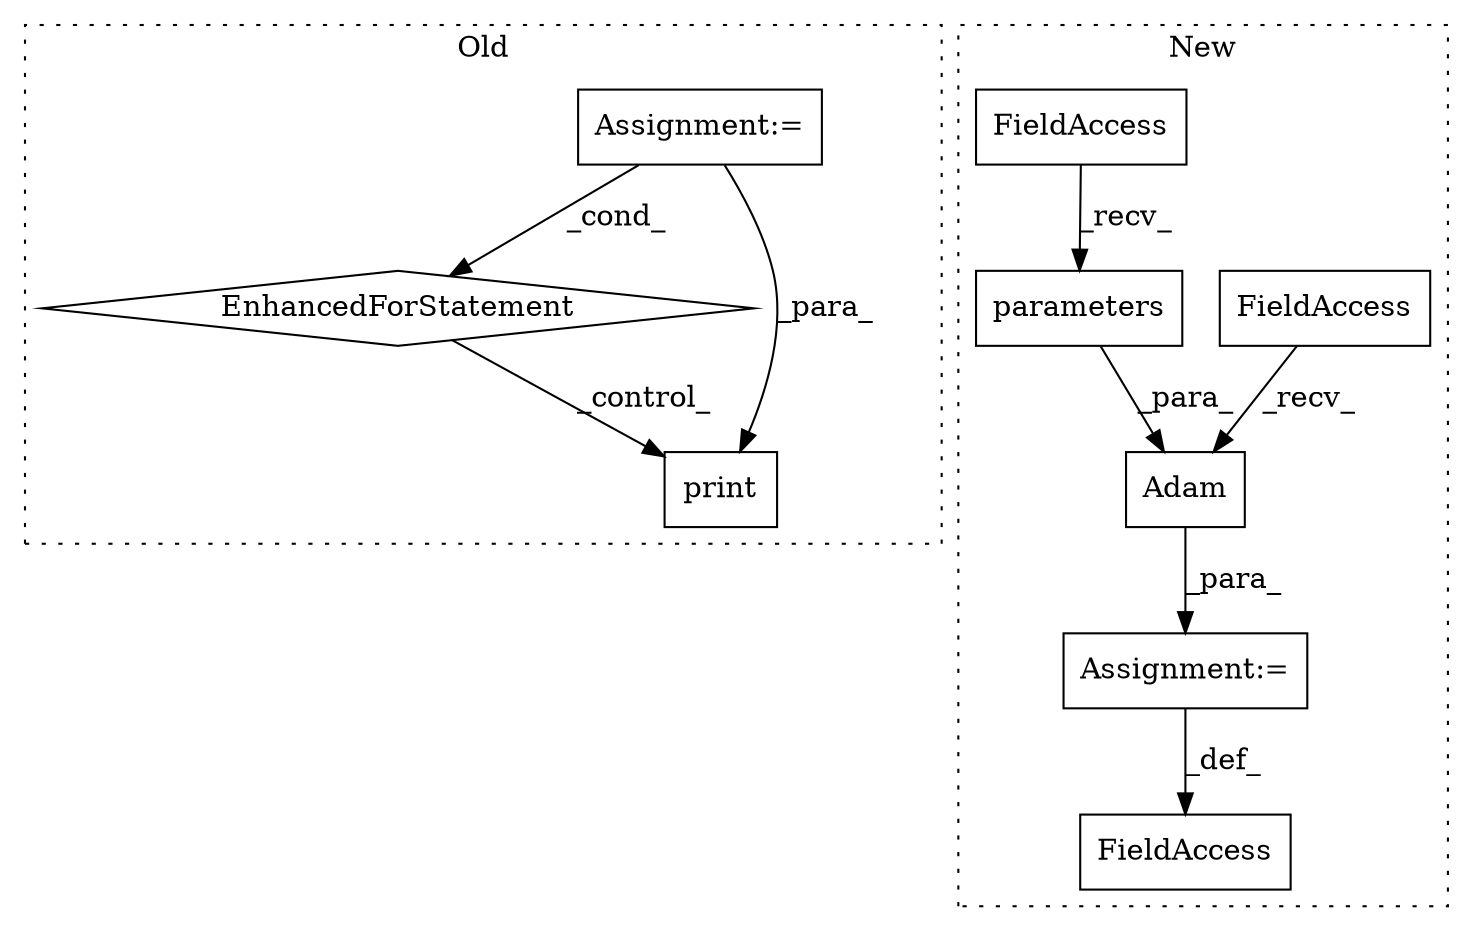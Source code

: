 digraph G {
subgraph cluster0 {
1 [label="EnhancedForStatement" a="70" s="1549,1630" l="57,2" shape="diamond"];
5 [label="Assignment:=" a="7" s="548" l="10" shape="box"];
9 [label="print" a="32" s="1642,1651" l="6,1" shape="box"];
label = "Old";
style="dotted";
}
subgraph cluster1 {
2 [label="Adam" a="32" s="1318,1371" l="5,1" shape="box"];
3 [label="Assignment:=" a="7" s="1305" l="1" shape="box"];
4 [label="parameters" a="32" s="1329" l="12" shape="box"];
6 [label="FieldAccess" a="22" s="1306" l="11" shape="box"];
7 [label="FieldAccess" a="22" s="1323" l="5" shape="box"];
8 [label="FieldAccess" a="22" s="1296" l="9" shape="box"];
label = "New";
style="dotted";
}
1 -> 9 [label="_control_"];
2 -> 3 [label="_para_"];
3 -> 8 [label="_def_"];
4 -> 2 [label="_para_"];
5 -> 1 [label="_cond_"];
5 -> 9 [label="_para_"];
6 -> 2 [label="_recv_"];
7 -> 4 [label="_recv_"];
}
